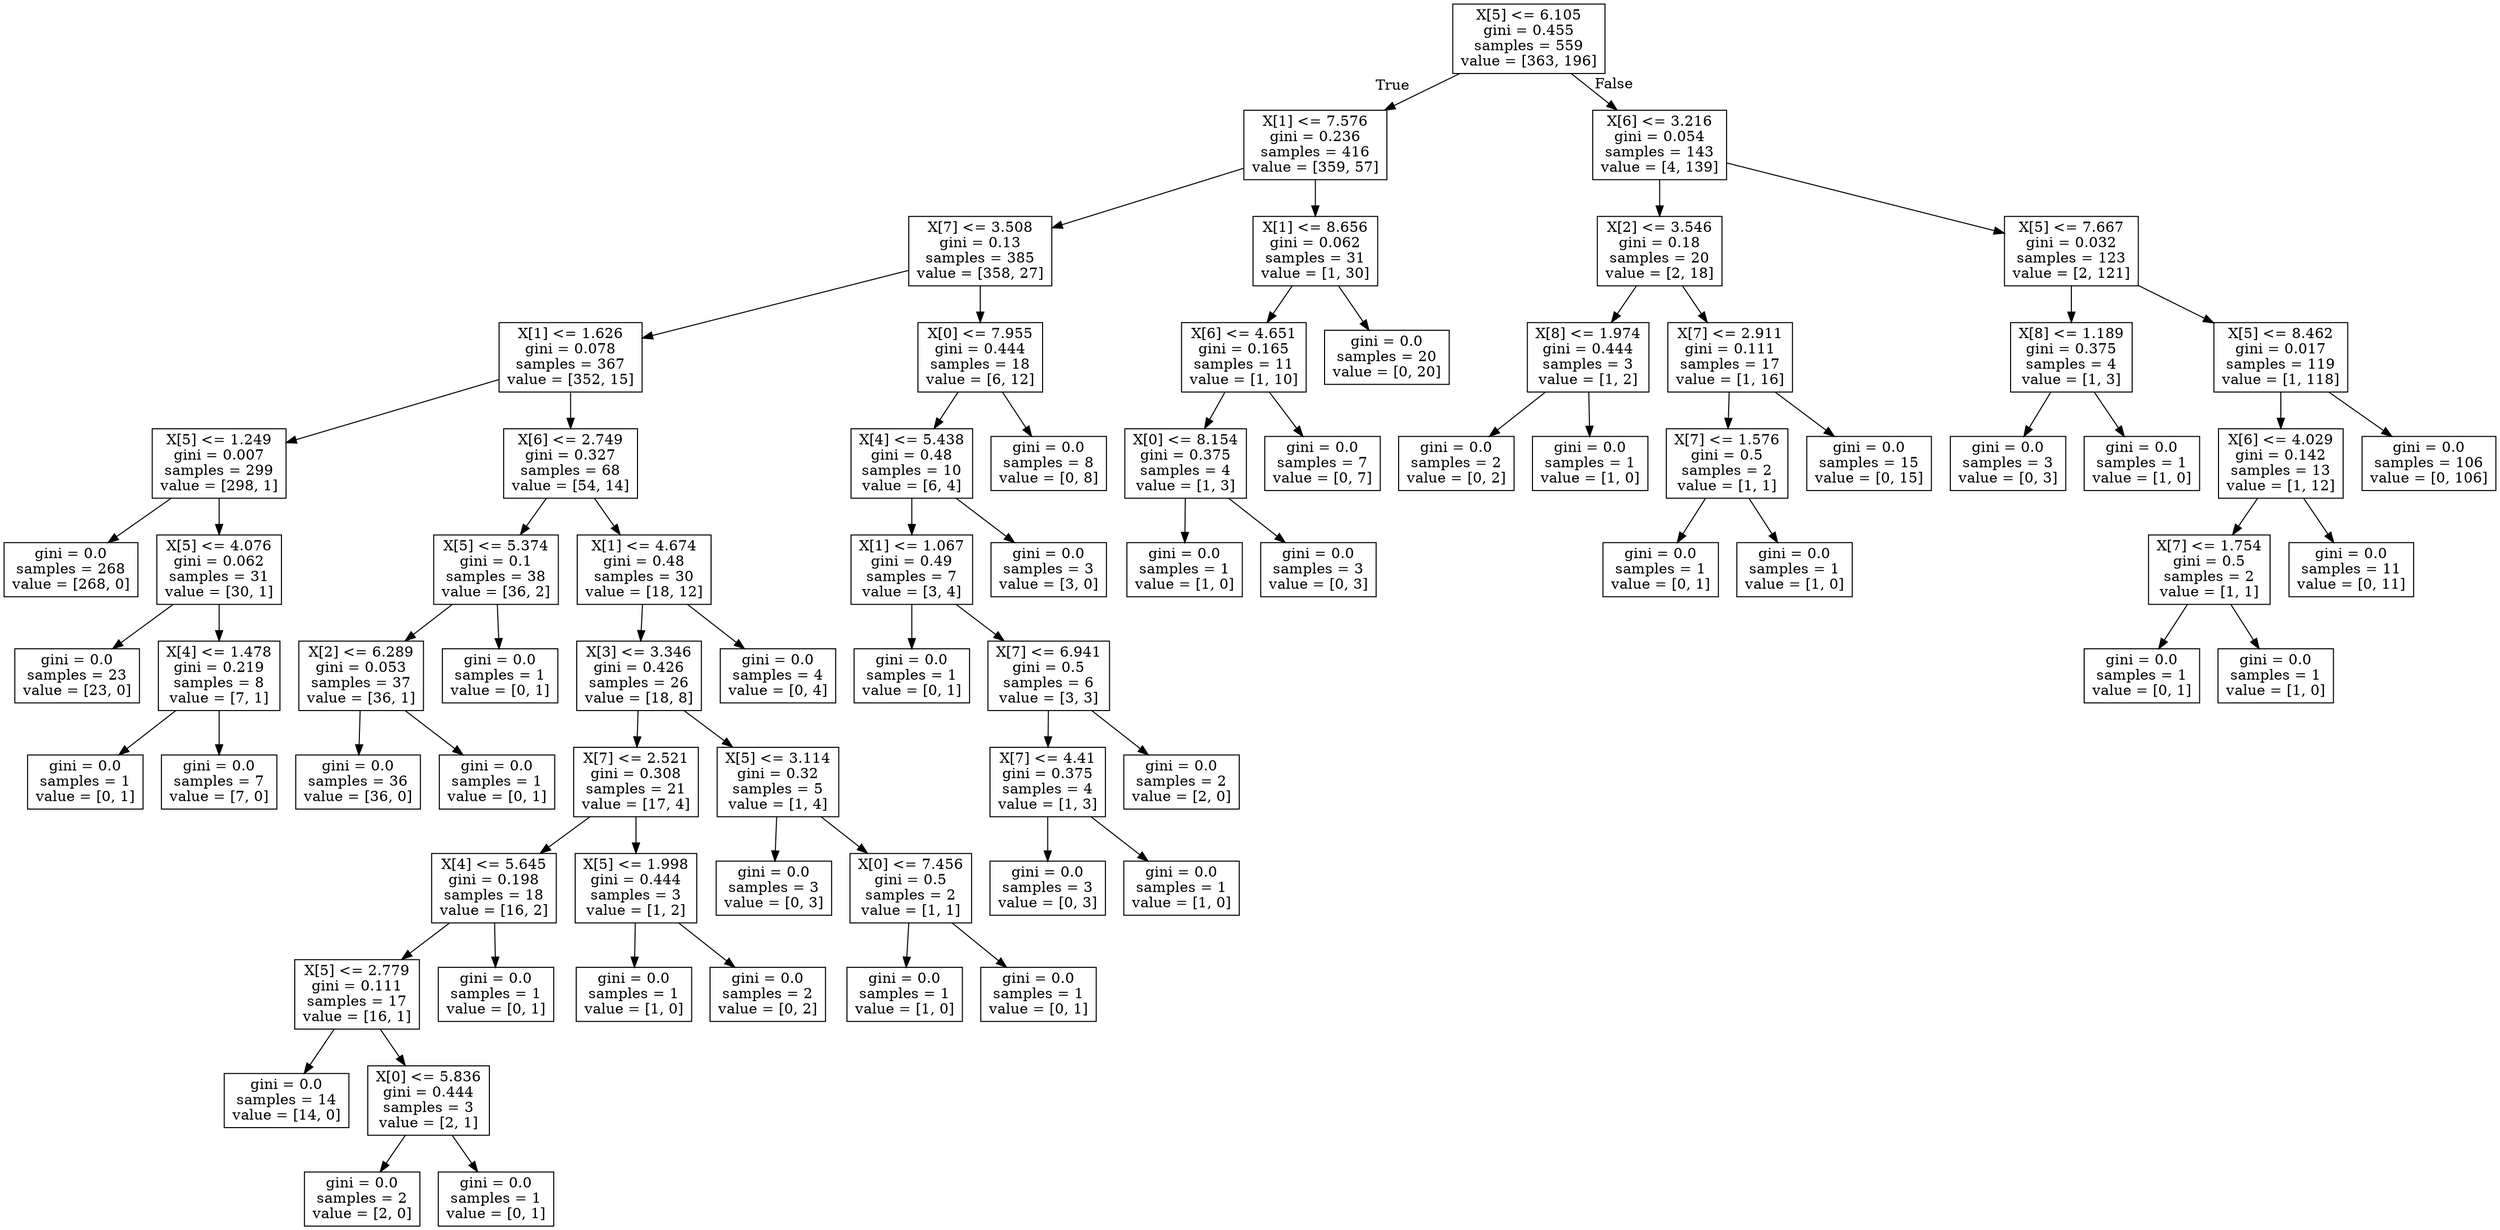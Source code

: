digraph Tree {
node [shape=box] ;
0 [label="X[5] <= 6.105\ngini = 0.455\nsamples = 559\nvalue = [363, 196]"] ;
1 [label="X[1] <= 7.576\ngini = 0.236\nsamples = 416\nvalue = [359, 57]"] ;
0 -> 1 [labeldistance=2.5, labelangle=45, headlabel="True"] ;
2 [label="X[7] <= 3.508\ngini = 0.13\nsamples = 385\nvalue = [358, 27]"] ;
1 -> 2 ;
3 [label="X[1] <= 1.626\ngini = 0.078\nsamples = 367\nvalue = [352, 15]"] ;
2 -> 3 ;
4 [label="X[5] <= 1.249\ngini = 0.007\nsamples = 299\nvalue = [298, 1]"] ;
3 -> 4 ;
5 [label="gini = 0.0\nsamples = 268\nvalue = [268, 0]"] ;
4 -> 5 ;
6 [label="X[5] <= 4.076\ngini = 0.062\nsamples = 31\nvalue = [30, 1]"] ;
4 -> 6 ;
7 [label="gini = 0.0\nsamples = 23\nvalue = [23, 0]"] ;
6 -> 7 ;
8 [label="X[4] <= 1.478\ngini = 0.219\nsamples = 8\nvalue = [7, 1]"] ;
6 -> 8 ;
9 [label="gini = 0.0\nsamples = 1\nvalue = [0, 1]"] ;
8 -> 9 ;
10 [label="gini = 0.0\nsamples = 7\nvalue = [7, 0]"] ;
8 -> 10 ;
11 [label="X[6] <= 2.749\ngini = 0.327\nsamples = 68\nvalue = [54, 14]"] ;
3 -> 11 ;
12 [label="X[5] <= 5.374\ngini = 0.1\nsamples = 38\nvalue = [36, 2]"] ;
11 -> 12 ;
13 [label="X[2] <= 6.289\ngini = 0.053\nsamples = 37\nvalue = [36, 1]"] ;
12 -> 13 ;
14 [label="gini = 0.0\nsamples = 36\nvalue = [36, 0]"] ;
13 -> 14 ;
15 [label="gini = 0.0\nsamples = 1\nvalue = [0, 1]"] ;
13 -> 15 ;
16 [label="gini = 0.0\nsamples = 1\nvalue = [0, 1]"] ;
12 -> 16 ;
17 [label="X[1] <= 4.674\ngini = 0.48\nsamples = 30\nvalue = [18, 12]"] ;
11 -> 17 ;
18 [label="X[3] <= 3.346\ngini = 0.426\nsamples = 26\nvalue = [18, 8]"] ;
17 -> 18 ;
19 [label="X[7] <= 2.521\ngini = 0.308\nsamples = 21\nvalue = [17, 4]"] ;
18 -> 19 ;
20 [label="X[4] <= 5.645\ngini = 0.198\nsamples = 18\nvalue = [16, 2]"] ;
19 -> 20 ;
21 [label="X[5] <= 2.779\ngini = 0.111\nsamples = 17\nvalue = [16, 1]"] ;
20 -> 21 ;
22 [label="gini = 0.0\nsamples = 14\nvalue = [14, 0]"] ;
21 -> 22 ;
23 [label="X[0] <= 5.836\ngini = 0.444\nsamples = 3\nvalue = [2, 1]"] ;
21 -> 23 ;
24 [label="gini = 0.0\nsamples = 2\nvalue = [2, 0]"] ;
23 -> 24 ;
25 [label="gini = 0.0\nsamples = 1\nvalue = [0, 1]"] ;
23 -> 25 ;
26 [label="gini = 0.0\nsamples = 1\nvalue = [0, 1]"] ;
20 -> 26 ;
27 [label="X[5] <= 1.998\ngini = 0.444\nsamples = 3\nvalue = [1, 2]"] ;
19 -> 27 ;
28 [label="gini = 0.0\nsamples = 1\nvalue = [1, 0]"] ;
27 -> 28 ;
29 [label="gini = 0.0\nsamples = 2\nvalue = [0, 2]"] ;
27 -> 29 ;
30 [label="X[5] <= 3.114\ngini = 0.32\nsamples = 5\nvalue = [1, 4]"] ;
18 -> 30 ;
31 [label="gini = 0.0\nsamples = 3\nvalue = [0, 3]"] ;
30 -> 31 ;
32 [label="X[0] <= 7.456\ngini = 0.5\nsamples = 2\nvalue = [1, 1]"] ;
30 -> 32 ;
33 [label="gini = 0.0\nsamples = 1\nvalue = [1, 0]"] ;
32 -> 33 ;
34 [label="gini = 0.0\nsamples = 1\nvalue = [0, 1]"] ;
32 -> 34 ;
35 [label="gini = 0.0\nsamples = 4\nvalue = [0, 4]"] ;
17 -> 35 ;
36 [label="X[0] <= 7.955\ngini = 0.444\nsamples = 18\nvalue = [6, 12]"] ;
2 -> 36 ;
37 [label="X[4] <= 5.438\ngini = 0.48\nsamples = 10\nvalue = [6, 4]"] ;
36 -> 37 ;
38 [label="X[1] <= 1.067\ngini = 0.49\nsamples = 7\nvalue = [3, 4]"] ;
37 -> 38 ;
39 [label="gini = 0.0\nsamples = 1\nvalue = [0, 1]"] ;
38 -> 39 ;
40 [label="X[7] <= 6.941\ngini = 0.5\nsamples = 6\nvalue = [3, 3]"] ;
38 -> 40 ;
41 [label="X[7] <= 4.41\ngini = 0.375\nsamples = 4\nvalue = [1, 3]"] ;
40 -> 41 ;
42 [label="gini = 0.0\nsamples = 3\nvalue = [0, 3]"] ;
41 -> 42 ;
43 [label="gini = 0.0\nsamples = 1\nvalue = [1, 0]"] ;
41 -> 43 ;
44 [label="gini = 0.0\nsamples = 2\nvalue = [2, 0]"] ;
40 -> 44 ;
45 [label="gini = 0.0\nsamples = 3\nvalue = [3, 0]"] ;
37 -> 45 ;
46 [label="gini = 0.0\nsamples = 8\nvalue = [0, 8]"] ;
36 -> 46 ;
47 [label="X[1] <= 8.656\ngini = 0.062\nsamples = 31\nvalue = [1, 30]"] ;
1 -> 47 ;
48 [label="X[6] <= 4.651\ngini = 0.165\nsamples = 11\nvalue = [1, 10]"] ;
47 -> 48 ;
49 [label="X[0] <= 8.154\ngini = 0.375\nsamples = 4\nvalue = [1, 3]"] ;
48 -> 49 ;
50 [label="gini = 0.0\nsamples = 1\nvalue = [1, 0]"] ;
49 -> 50 ;
51 [label="gini = 0.0\nsamples = 3\nvalue = [0, 3]"] ;
49 -> 51 ;
52 [label="gini = 0.0\nsamples = 7\nvalue = [0, 7]"] ;
48 -> 52 ;
53 [label="gini = 0.0\nsamples = 20\nvalue = [0, 20]"] ;
47 -> 53 ;
54 [label="X[6] <= 3.216\ngini = 0.054\nsamples = 143\nvalue = [4, 139]"] ;
0 -> 54 [labeldistance=2.5, labelangle=-45, headlabel="False"] ;
55 [label="X[2] <= 3.546\ngini = 0.18\nsamples = 20\nvalue = [2, 18]"] ;
54 -> 55 ;
56 [label="X[8] <= 1.974\ngini = 0.444\nsamples = 3\nvalue = [1, 2]"] ;
55 -> 56 ;
57 [label="gini = 0.0\nsamples = 2\nvalue = [0, 2]"] ;
56 -> 57 ;
58 [label="gini = 0.0\nsamples = 1\nvalue = [1, 0]"] ;
56 -> 58 ;
59 [label="X[7] <= 2.911\ngini = 0.111\nsamples = 17\nvalue = [1, 16]"] ;
55 -> 59 ;
60 [label="X[7] <= 1.576\ngini = 0.5\nsamples = 2\nvalue = [1, 1]"] ;
59 -> 60 ;
61 [label="gini = 0.0\nsamples = 1\nvalue = [0, 1]"] ;
60 -> 61 ;
62 [label="gini = 0.0\nsamples = 1\nvalue = [1, 0]"] ;
60 -> 62 ;
63 [label="gini = 0.0\nsamples = 15\nvalue = [0, 15]"] ;
59 -> 63 ;
64 [label="X[5] <= 7.667\ngini = 0.032\nsamples = 123\nvalue = [2, 121]"] ;
54 -> 64 ;
65 [label="X[8] <= 1.189\ngini = 0.375\nsamples = 4\nvalue = [1, 3]"] ;
64 -> 65 ;
66 [label="gini = 0.0\nsamples = 3\nvalue = [0, 3]"] ;
65 -> 66 ;
67 [label="gini = 0.0\nsamples = 1\nvalue = [1, 0]"] ;
65 -> 67 ;
68 [label="X[5] <= 8.462\ngini = 0.017\nsamples = 119\nvalue = [1, 118]"] ;
64 -> 68 ;
69 [label="X[6] <= 4.029\ngini = 0.142\nsamples = 13\nvalue = [1, 12]"] ;
68 -> 69 ;
70 [label="X[7] <= 1.754\ngini = 0.5\nsamples = 2\nvalue = [1, 1]"] ;
69 -> 70 ;
71 [label="gini = 0.0\nsamples = 1\nvalue = [0, 1]"] ;
70 -> 71 ;
72 [label="gini = 0.0\nsamples = 1\nvalue = [1, 0]"] ;
70 -> 72 ;
73 [label="gini = 0.0\nsamples = 11\nvalue = [0, 11]"] ;
69 -> 73 ;
74 [label="gini = 0.0\nsamples = 106\nvalue = [0, 106]"] ;
68 -> 74 ;
}